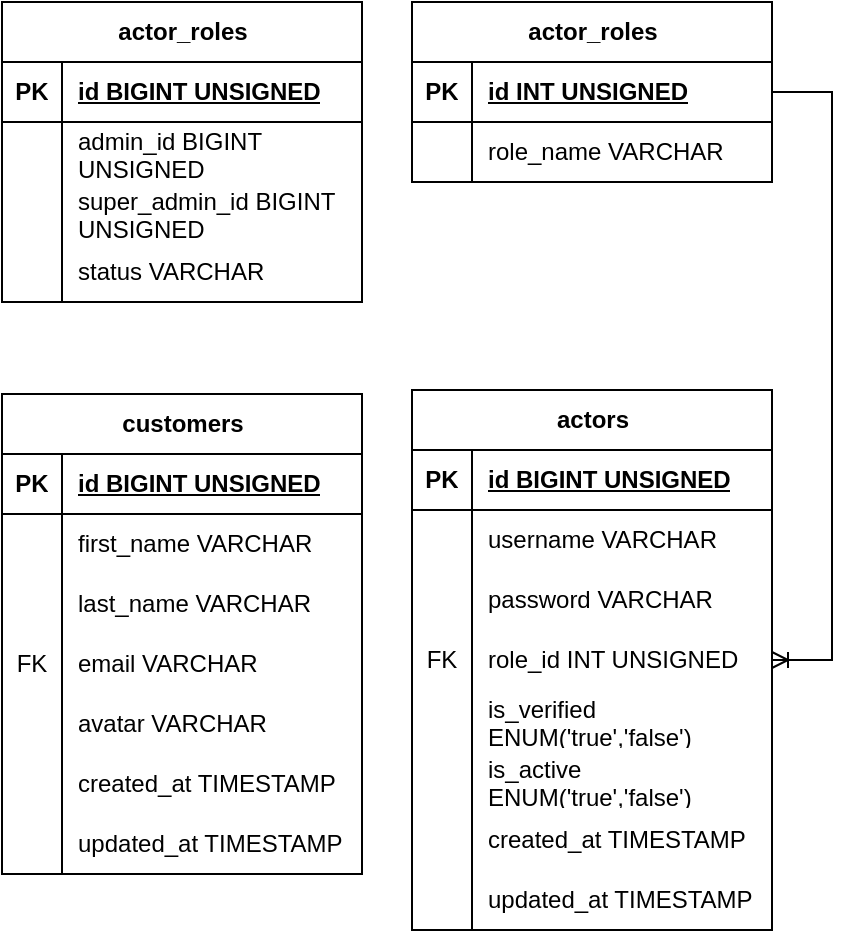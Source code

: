 <mxfile version="21.3.5" type="github">
  <diagram name="Page-1" id="V4yWhU1pe1hN-U1NRyzn">
    <mxGraphModel dx="797" dy="517" grid="0" gridSize="10" guides="1" tooltips="1" connect="1" arrows="1" fold="1" page="1" pageScale="1" pageWidth="3000" pageHeight="3000" math="0" shadow="0">
      <root>
        <mxCell id="0" />
        <mxCell id="1" parent="0" />
        <mxCell id="xwmtXvl_zGYs-dWTBSQw-1" value="actors" style="shape=table;startSize=30;container=1;collapsible=1;childLayout=tableLayout;fixedRows=1;rowLines=0;fontStyle=1;align=center;resizeLast=1;html=1;" vertex="1" parent="1">
          <mxGeometry x="450" y="220" width="180" height="270" as="geometry" />
        </mxCell>
        <mxCell id="xwmtXvl_zGYs-dWTBSQw-2" value="" style="shape=tableRow;horizontal=0;startSize=0;swimlaneHead=0;swimlaneBody=0;fillColor=none;collapsible=0;dropTarget=0;points=[[0,0.5],[1,0.5]];portConstraint=eastwest;top=0;left=0;right=0;bottom=1;" vertex="1" parent="xwmtXvl_zGYs-dWTBSQw-1">
          <mxGeometry y="30" width="180" height="30" as="geometry" />
        </mxCell>
        <mxCell id="xwmtXvl_zGYs-dWTBSQw-3" value="PK" style="shape=partialRectangle;connectable=0;fillColor=none;top=0;left=0;bottom=0;right=0;fontStyle=1;overflow=hidden;whiteSpace=wrap;html=1;" vertex="1" parent="xwmtXvl_zGYs-dWTBSQw-2">
          <mxGeometry width="30" height="30" as="geometry">
            <mxRectangle width="30" height="30" as="alternateBounds" />
          </mxGeometry>
        </mxCell>
        <mxCell id="xwmtXvl_zGYs-dWTBSQw-4" value="id BIGINT UNSIGNED" style="shape=partialRectangle;connectable=0;fillColor=none;top=0;left=0;bottom=0;right=0;align=left;spacingLeft=6;fontStyle=5;overflow=hidden;whiteSpace=wrap;html=1;" vertex="1" parent="xwmtXvl_zGYs-dWTBSQw-2">
          <mxGeometry x="30" width="150" height="30" as="geometry">
            <mxRectangle width="150" height="30" as="alternateBounds" />
          </mxGeometry>
        </mxCell>
        <mxCell id="xwmtXvl_zGYs-dWTBSQw-5" value="" style="shape=tableRow;horizontal=0;startSize=0;swimlaneHead=0;swimlaneBody=0;fillColor=none;collapsible=0;dropTarget=0;points=[[0,0.5],[1,0.5]];portConstraint=eastwest;top=0;left=0;right=0;bottom=0;" vertex="1" parent="xwmtXvl_zGYs-dWTBSQw-1">
          <mxGeometry y="60" width="180" height="30" as="geometry" />
        </mxCell>
        <mxCell id="xwmtXvl_zGYs-dWTBSQw-6" value="" style="shape=partialRectangle;connectable=0;fillColor=none;top=0;left=0;bottom=0;right=0;editable=1;overflow=hidden;whiteSpace=wrap;html=1;" vertex="1" parent="xwmtXvl_zGYs-dWTBSQw-5">
          <mxGeometry width="30" height="30" as="geometry">
            <mxRectangle width="30" height="30" as="alternateBounds" />
          </mxGeometry>
        </mxCell>
        <mxCell id="xwmtXvl_zGYs-dWTBSQw-7" value="username VARCHAR" style="shape=partialRectangle;connectable=0;fillColor=none;top=0;left=0;bottom=0;right=0;align=left;spacingLeft=6;overflow=hidden;whiteSpace=wrap;html=1;" vertex="1" parent="xwmtXvl_zGYs-dWTBSQw-5">
          <mxGeometry x="30" width="150" height="30" as="geometry">
            <mxRectangle width="150" height="30" as="alternateBounds" />
          </mxGeometry>
        </mxCell>
        <mxCell id="xwmtXvl_zGYs-dWTBSQw-8" value="" style="shape=tableRow;horizontal=0;startSize=0;swimlaneHead=0;swimlaneBody=0;fillColor=none;collapsible=0;dropTarget=0;points=[[0,0.5],[1,0.5]];portConstraint=eastwest;top=0;left=0;right=0;bottom=0;" vertex="1" parent="xwmtXvl_zGYs-dWTBSQw-1">
          <mxGeometry y="90" width="180" height="30" as="geometry" />
        </mxCell>
        <mxCell id="xwmtXvl_zGYs-dWTBSQw-9" value="" style="shape=partialRectangle;connectable=0;fillColor=none;top=0;left=0;bottom=0;right=0;editable=1;overflow=hidden;whiteSpace=wrap;html=1;" vertex="1" parent="xwmtXvl_zGYs-dWTBSQw-8">
          <mxGeometry width="30" height="30" as="geometry">
            <mxRectangle width="30" height="30" as="alternateBounds" />
          </mxGeometry>
        </mxCell>
        <mxCell id="xwmtXvl_zGYs-dWTBSQw-10" value="password VARCHAR" style="shape=partialRectangle;connectable=0;fillColor=none;top=0;left=0;bottom=0;right=0;align=left;spacingLeft=6;overflow=hidden;whiteSpace=wrap;html=1;" vertex="1" parent="xwmtXvl_zGYs-dWTBSQw-8">
          <mxGeometry x="30" width="150" height="30" as="geometry">
            <mxRectangle width="150" height="30" as="alternateBounds" />
          </mxGeometry>
        </mxCell>
        <mxCell id="xwmtXvl_zGYs-dWTBSQw-11" value="" style="shape=tableRow;horizontal=0;startSize=0;swimlaneHead=0;swimlaneBody=0;fillColor=none;collapsible=0;dropTarget=0;points=[[0,0.5],[1,0.5]];portConstraint=eastwest;top=0;left=0;right=0;bottom=0;" vertex="1" parent="xwmtXvl_zGYs-dWTBSQw-1">
          <mxGeometry y="120" width="180" height="30" as="geometry" />
        </mxCell>
        <mxCell id="xwmtXvl_zGYs-dWTBSQw-12" value="FK" style="shape=partialRectangle;connectable=0;fillColor=none;top=0;left=0;bottom=0;right=0;editable=1;overflow=hidden;whiteSpace=wrap;html=1;" vertex="1" parent="xwmtXvl_zGYs-dWTBSQw-11">
          <mxGeometry width="30" height="30" as="geometry">
            <mxRectangle width="30" height="30" as="alternateBounds" />
          </mxGeometry>
        </mxCell>
        <mxCell id="xwmtXvl_zGYs-dWTBSQw-13" value="role_id INT UNSIGNED" style="shape=partialRectangle;connectable=0;fillColor=none;top=0;left=0;bottom=0;right=0;align=left;spacingLeft=6;overflow=hidden;whiteSpace=wrap;html=1;" vertex="1" parent="xwmtXvl_zGYs-dWTBSQw-11">
          <mxGeometry x="30" width="150" height="30" as="geometry">
            <mxRectangle width="150" height="30" as="alternateBounds" />
          </mxGeometry>
        </mxCell>
        <mxCell id="xwmtXvl_zGYs-dWTBSQw-14" style="shape=tableRow;horizontal=0;startSize=0;swimlaneHead=0;swimlaneBody=0;fillColor=none;collapsible=0;dropTarget=0;points=[[0,0.5],[1,0.5]];portConstraint=eastwest;top=0;left=0;right=0;bottom=0;" vertex="1" parent="xwmtXvl_zGYs-dWTBSQw-1">
          <mxGeometry y="150" width="180" height="30" as="geometry" />
        </mxCell>
        <mxCell id="xwmtXvl_zGYs-dWTBSQw-15" style="shape=partialRectangle;connectable=0;fillColor=none;top=0;left=0;bottom=0;right=0;editable=1;overflow=hidden;whiteSpace=wrap;html=1;" vertex="1" parent="xwmtXvl_zGYs-dWTBSQw-14">
          <mxGeometry width="30" height="30" as="geometry">
            <mxRectangle width="30" height="30" as="alternateBounds" />
          </mxGeometry>
        </mxCell>
        <mxCell id="xwmtXvl_zGYs-dWTBSQw-16" value="is_verified ENUM(&#39;true&#39;,&#39;false&#39;)" style="shape=partialRectangle;connectable=0;fillColor=none;top=0;left=0;bottom=0;right=0;align=left;spacingLeft=6;overflow=hidden;whiteSpace=wrap;html=1;" vertex="1" parent="xwmtXvl_zGYs-dWTBSQw-14">
          <mxGeometry x="30" width="150" height="30" as="geometry">
            <mxRectangle width="150" height="30" as="alternateBounds" />
          </mxGeometry>
        </mxCell>
        <mxCell id="xwmtXvl_zGYs-dWTBSQw-17" style="shape=tableRow;horizontal=0;startSize=0;swimlaneHead=0;swimlaneBody=0;fillColor=none;collapsible=0;dropTarget=0;points=[[0,0.5],[1,0.5]];portConstraint=eastwest;top=0;left=0;right=0;bottom=0;" vertex="1" parent="xwmtXvl_zGYs-dWTBSQw-1">
          <mxGeometry y="180" width="180" height="30" as="geometry" />
        </mxCell>
        <mxCell id="xwmtXvl_zGYs-dWTBSQw-18" style="shape=partialRectangle;connectable=0;fillColor=none;top=0;left=0;bottom=0;right=0;editable=1;overflow=hidden;whiteSpace=wrap;html=1;" vertex="1" parent="xwmtXvl_zGYs-dWTBSQw-17">
          <mxGeometry width="30" height="30" as="geometry">
            <mxRectangle width="30" height="30" as="alternateBounds" />
          </mxGeometry>
        </mxCell>
        <mxCell id="xwmtXvl_zGYs-dWTBSQw-19" value="is_active ENUM(&#39;true&#39;,&#39;false&#39;)" style="shape=partialRectangle;connectable=0;fillColor=none;top=0;left=0;bottom=0;right=0;align=left;spacingLeft=6;overflow=hidden;whiteSpace=wrap;html=1;" vertex="1" parent="xwmtXvl_zGYs-dWTBSQw-17">
          <mxGeometry x="30" width="150" height="30" as="geometry">
            <mxRectangle width="150" height="30" as="alternateBounds" />
          </mxGeometry>
        </mxCell>
        <mxCell id="xwmtXvl_zGYs-dWTBSQw-20" style="shape=tableRow;horizontal=0;startSize=0;swimlaneHead=0;swimlaneBody=0;fillColor=none;collapsible=0;dropTarget=0;points=[[0,0.5],[1,0.5]];portConstraint=eastwest;top=0;left=0;right=0;bottom=0;" vertex="1" parent="xwmtXvl_zGYs-dWTBSQw-1">
          <mxGeometry y="210" width="180" height="30" as="geometry" />
        </mxCell>
        <mxCell id="xwmtXvl_zGYs-dWTBSQw-21" style="shape=partialRectangle;connectable=0;fillColor=none;top=0;left=0;bottom=0;right=0;editable=1;overflow=hidden;whiteSpace=wrap;html=1;" vertex="1" parent="xwmtXvl_zGYs-dWTBSQw-20">
          <mxGeometry width="30" height="30" as="geometry">
            <mxRectangle width="30" height="30" as="alternateBounds" />
          </mxGeometry>
        </mxCell>
        <mxCell id="xwmtXvl_zGYs-dWTBSQw-22" value="created_at TIMESTAMP" style="shape=partialRectangle;connectable=0;fillColor=none;top=0;left=0;bottom=0;right=0;align=left;spacingLeft=6;overflow=hidden;whiteSpace=wrap;html=1;" vertex="1" parent="xwmtXvl_zGYs-dWTBSQw-20">
          <mxGeometry x="30" width="150" height="30" as="geometry">
            <mxRectangle width="150" height="30" as="alternateBounds" />
          </mxGeometry>
        </mxCell>
        <mxCell id="xwmtXvl_zGYs-dWTBSQw-23" style="shape=tableRow;horizontal=0;startSize=0;swimlaneHead=0;swimlaneBody=0;fillColor=none;collapsible=0;dropTarget=0;points=[[0,0.5],[1,0.5]];portConstraint=eastwest;top=0;left=0;right=0;bottom=0;" vertex="1" parent="xwmtXvl_zGYs-dWTBSQw-1">
          <mxGeometry y="240" width="180" height="30" as="geometry" />
        </mxCell>
        <mxCell id="xwmtXvl_zGYs-dWTBSQw-24" style="shape=partialRectangle;connectable=0;fillColor=none;top=0;left=0;bottom=0;right=0;editable=1;overflow=hidden;whiteSpace=wrap;html=1;" vertex="1" parent="xwmtXvl_zGYs-dWTBSQw-23">
          <mxGeometry width="30" height="30" as="geometry">
            <mxRectangle width="30" height="30" as="alternateBounds" />
          </mxGeometry>
        </mxCell>
        <mxCell id="xwmtXvl_zGYs-dWTBSQw-25" value="updated_at TIMESTAMP" style="shape=partialRectangle;connectable=0;fillColor=none;top=0;left=0;bottom=0;right=0;align=left;spacingLeft=6;overflow=hidden;whiteSpace=wrap;html=1;" vertex="1" parent="xwmtXvl_zGYs-dWTBSQw-23">
          <mxGeometry x="30" width="150" height="30" as="geometry">
            <mxRectangle width="150" height="30" as="alternateBounds" />
          </mxGeometry>
        </mxCell>
        <mxCell id="xwmtXvl_zGYs-dWTBSQw-26" value="customers" style="shape=table;startSize=30;container=1;collapsible=1;childLayout=tableLayout;fixedRows=1;rowLines=0;fontStyle=1;align=center;resizeLast=1;html=1;" vertex="1" parent="1">
          <mxGeometry x="245" y="222" width="180" height="240" as="geometry" />
        </mxCell>
        <mxCell id="xwmtXvl_zGYs-dWTBSQw-27" value="" style="shape=tableRow;horizontal=0;startSize=0;swimlaneHead=0;swimlaneBody=0;fillColor=none;collapsible=0;dropTarget=0;points=[[0,0.5],[1,0.5]];portConstraint=eastwest;top=0;left=0;right=0;bottom=1;" vertex="1" parent="xwmtXvl_zGYs-dWTBSQw-26">
          <mxGeometry y="30" width="180" height="30" as="geometry" />
        </mxCell>
        <mxCell id="xwmtXvl_zGYs-dWTBSQw-28" value="PK" style="shape=partialRectangle;connectable=0;fillColor=none;top=0;left=0;bottom=0;right=0;fontStyle=1;overflow=hidden;whiteSpace=wrap;html=1;" vertex="1" parent="xwmtXvl_zGYs-dWTBSQw-27">
          <mxGeometry width="30" height="30" as="geometry">
            <mxRectangle width="30" height="30" as="alternateBounds" />
          </mxGeometry>
        </mxCell>
        <mxCell id="xwmtXvl_zGYs-dWTBSQw-29" value="id BIGINT UNSIGNED" style="shape=partialRectangle;connectable=0;fillColor=none;top=0;left=0;bottom=0;right=0;align=left;spacingLeft=6;fontStyle=5;overflow=hidden;whiteSpace=wrap;html=1;" vertex="1" parent="xwmtXvl_zGYs-dWTBSQw-27">
          <mxGeometry x="30" width="150" height="30" as="geometry">
            <mxRectangle width="150" height="30" as="alternateBounds" />
          </mxGeometry>
        </mxCell>
        <mxCell id="xwmtXvl_zGYs-dWTBSQw-30" value="" style="shape=tableRow;horizontal=0;startSize=0;swimlaneHead=0;swimlaneBody=0;fillColor=none;collapsible=0;dropTarget=0;points=[[0,0.5],[1,0.5]];portConstraint=eastwest;top=0;left=0;right=0;bottom=0;" vertex="1" parent="xwmtXvl_zGYs-dWTBSQw-26">
          <mxGeometry y="60" width="180" height="30" as="geometry" />
        </mxCell>
        <mxCell id="xwmtXvl_zGYs-dWTBSQw-31" value="" style="shape=partialRectangle;connectable=0;fillColor=none;top=0;left=0;bottom=0;right=0;editable=1;overflow=hidden;whiteSpace=wrap;html=1;" vertex="1" parent="xwmtXvl_zGYs-dWTBSQw-30">
          <mxGeometry width="30" height="30" as="geometry">
            <mxRectangle width="30" height="30" as="alternateBounds" />
          </mxGeometry>
        </mxCell>
        <mxCell id="xwmtXvl_zGYs-dWTBSQw-32" value="first_name VARCHAR" style="shape=partialRectangle;connectable=0;fillColor=none;top=0;left=0;bottom=0;right=0;align=left;spacingLeft=6;overflow=hidden;whiteSpace=wrap;html=1;" vertex="1" parent="xwmtXvl_zGYs-dWTBSQw-30">
          <mxGeometry x="30" width="150" height="30" as="geometry">
            <mxRectangle width="150" height="30" as="alternateBounds" />
          </mxGeometry>
        </mxCell>
        <mxCell id="xwmtXvl_zGYs-dWTBSQw-33" value="" style="shape=tableRow;horizontal=0;startSize=0;swimlaneHead=0;swimlaneBody=0;fillColor=none;collapsible=0;dropTarget=0;points=[[0,0.5],[1,0.5]];portConstraint=eastwest;top=0;left=0;right=0;bottom=0;" vertex="1" parent="xwmtXvl_zGYs-dWTBSQw-26">
          <mxGeometry y="90" width="180" height="30" as="geometry" />
        </mxCell>
        <mxCell id="xwmtXvl_zGYs-dWTBSQw-34" value="" style="shape=partialRectangle;connectable=0;fillColor=none;top=0;left=0;bottom=0;right=0;editable=1;overflow=hidden;whiteSpace=wrap;html=1;" vertex="1" parent="xwmtXvl_zGYs-dWTBSQw-33">
          <mxGeometry width="30" height="30" as="geometry">
            <mxRectangle width="30" height="30" as="alternateBounds" />
          </mxGeometry>
        </mxCell>
        <mxCell id="xwmtXvl_zGYs-dWTBSQw-35" value="last_name VARCHAR" style="shape=partialRectangle;connectable=0;fillColor=none;top=0;left=0;bottom=0;right=0;align=left;spacingLeft=6;overflow=hidden;whiteSpace=wrap;html=1;" vertex="1" parent="xwmtXvl_zGYs-dWTBSQw-33">
          <mxGeometry x="30" width="150" height="30" as="geometry">
            <mxRectangle width="150" height="30" as="alternateBounds" />
          </mxGeometry>
        </mxCell>
        <mxCell id="xwmtXvl_zGYs-dWTBSQw-36" value="" style="shape=tableRow;horizontal=0;startSize=0;swimlaneHead=0;swimlaneBody=0;fillColor=none;collapsible=0;dropTarget=0;points=[[0,0.5],[1,0.5]];portConstraint=eastwest;top=0;left=0;right=0;bottom=0;" vertex="1" parent="xwmtXvl_zGYs-dWTBSQw-26">
          <mxGeometry y="120" width="180" height="30" as="geometry" />
        </mxCell>
        <mxCell id="xwmtXvl_zGYs-dWTBSQw-37" value="FK" style="shape=partialRectangle;connectable=0;fillColor=none;top=0;left=0;bottom=0;right=0;editable=1;overflow=hidden;whiteSpace=wrap;html=1;" vertex="1" parent="xwmtXvl_zGYs-dWTBSQw-36">
          <mxGeometry width="30" height="30" as="geometry">
            <mxRectangle width="30" height="30" as="alternateBounds" />
          </mxGeometry>
        </mxCell>
        <mxCell id="xwmtXvl_zGYs-dWTBSQw-38" value="email VARCHAR" style="shape=partialRectangle;connectable=0;fillColor=none;top=0;left=0;bottom=0;right=0;align=left;spacingLeft=6;overflow=hidden;whiteSpace=wrap;html=1;" vertex="1" parent="xwmtXvl_zGYs-dWTBSQw-36">
          <mxGeometry x="30" width="150" height="30" as="geometry">
            <mxRectangle width="150" height="30" as="alternateBounds" />
          </mxGeometry>
        </mxCell>
        <mxCell id="xwmtXvl_zGYs-dWTBSQw-39" style="shape=tableRow;horizontal=0;startSize=0;swimlaneHead=0;swimlaneBody=0;fillColor=none;collapsible=0;dropTarget=0;points=[[0,0.5],[1,0.5]];portConstraint=eastwest;top=0;left=0;right=0;bottom=0;" vertex="1" parent="xwmtXvl_zGYs-dWTBSQw-26">
          <mxGeometry y="150" width="180" height="30" as="geometry" />
        </mxCell>
        <mxCell id="xwmtXvl_zGYs-dWTBSQw-40" style="shape=partialRectangle;connectable=0;fillColor=none;top=0;left=0;bottom=0;right=0;editable=1;overflow=hidden;whiteSpace=wrap;html=1;" vertex="1" parent="xwmtXvl_zGYs-dWTBSQw-39">
          <mxGeometry width="30" height="30" as="geometry">
            <mxRectangle width="30" height="30" as="alternateBounds" />
          </mxGeometry>
        </mxCell>
        <mxCell id="xwmtXvl_zGYs-dWTBSQw-41" value="avatar VARCHAR" style="shape=partialRectangle;connectable=0;fillColor=none;top=0;left=0;bottom=0;right=0;align=left;spacingLeft=6;overflow=hidden;whiteSpace=wrap;html=1;" vertex="1" parent="xwmtXvl_zGYs-dWTBSQw-39">
          <mxGeometry x="30" width="150" height="30" as="geometry">
            <mxRectangle width="150" height="30" as="alternateBounds" />
          </mxGeometry>
        </mxCell>
        <mxCell id="xwmtXvl_zGYs-dWTBSQw-45" style="shape=tableRow;horizontal=0;startSize=0;swimlaneHead=0;swimlaneBody=0;fillColor=none;collapsible=0;dropTarget=0;points=[[0,0.5],[1,0.5]];portConstraint=eastwest;top=0;left=0;right=0;bottom=0;" vertex="1" parent="xwmtXvl_zGYs-dWTBSQw-26">
          <mxGeometry y="180" width="180" height="30" as="geometry" />
        </mxCell>
        <mxCell id="xwmtXvl_zGYs-dWTBSQw-46" style="shape=partialRectangle;connectable=0;fillColor=none;top=0;left=0;bottom=0;right=0;editable=1;overflow=hidden;whiteSpace=wrap;html=1;" vertex="1" parent="xwmtXvl_zGYs-dWTBSQw-45">
          <mxGeometry width="30" height="30" as="geometry">
            <mxRectangle width="30" height="30" as="alternateBounds" />
          </mxGeometry>
        </mxCell>
        <mxCell id="xwmtXvl_zGYs-dWTBSQw-47" value="created_at TIMESTAMP" style="shape=partialRectangle;connectable=0;fillColor=none;top=0;left=0;bottom=0;right=0;align=left;spacingLeft=6;overflow=hidden;whiteSpace=wrap;html=1;" vertex="1" parent="xwmtXvl_zGYs-dWTBSQw-45">
          <mxGeometry x="30" width="150" height="30" as="geometry">
            <mxRectangle width="150" height="30" as="alternateBounds" />
          </mxGeometry>
        </mxCell>
        <mxCell id="xwmtXvl_zGYs-dWTBSQw-48" style="shape=tableRow;horizontal=0;startSize=0;swimlaneHead=0;swimlaneBody=0;fillColor=none;collapsible=0;dropTarget=0;points=[[0,0.5],[1,0.5]];portConstraint=eastwest;top=0;left=0;right=0;bottom=0;" vertex="1" parent="xwmtXvl_zGYs-dWTBSQw-26">
          <mxGeometry y="210" width="180" height="30" as="geometry" />
        </mxCell>
        <mxCell id="xwmtXvl_zGYs-dWTBSQw-49" style="shape=partialRectangle;connectable=0;fillColor=none;top=0;left=0;bottom=0;right=0;editable=1;overflow=hidden;whiteSpace=wrap;html=1;" vertex="1" parent="xwmtXvl_zGYs-dWTBSQw-48">
          <mxGeometry width="30" height="30" as="geometry">
            <mxRectangle width="30" height="30" as="alternateBounds" />
          </mxGeometry>
        </mxCell>
        <mxCell id="xwmtXvl_zGYs-dWTBSQw-50" value="updated_at TIMESTAMP" style="shape=partialRectangle;connectable=0;fillColor=none;top=0;left=0;bottom=0;right=0;align=left;spacingLeft=6;overflow=hidden;whiteSpace=wrap;html=1;" vertex="1" parent="xwmtXvl_zGYs-dWTBSQw-48">
          <mxGeometry x="30" width="150" height="30" as="geometry">
            <mxRectangle width="150" height="30" as="alternateBounds" />
          </mxGeometry>
        </mxCell>
        <mxCell id="xwmtXvl_zGYs-dWTBSQw-51" value="actor_roles" style="shape=table;startSize=30;container=1;collapsible=1;childLayout=tableLayout;fixedRows=1;rowLines=0;fontStyle=1;align=center;resizeLast=1;html=1;" vertex="1" parent="1">
          <mxGeometry x="450" y="26" width="180" height="90" as="geometry" />
        </mxCell>
        <mxCell id="xwmtXvl_zGYs-dWTBSQw-52" value="" style="shape=tableRow;horizontal=0;startSize=0;swimlaneHead=0;swimlaneBody=0;fillColor=none;collapsible=0;dropTarget=0;points=[[0,0.5],[1,0.5]];portConstraint=eastwest;top=0;left=0;right=0;bottom=1;" vertex="1" parent="xwmtXvl_zGYs-dWTBSQw-51">
          <mxGeometry y="30" width="180" height="30" as="geometry" />
        </mxCell>
        <mxCell id="xwmtXvl_zGYs-dWTBSQw-53" value="PK" style="shape=partialRectangle;connectable=0;fillColor=none;top=0;left=0;bottom=0;right=0;fontStyle=1;overflow=hidden;whiteSpace=wrap;html=1;" vertex="1" parent="xwmtXvl_zGYs-dWTBSQw-52">
          <mxGeometry width="30" height="30" as="geometry">
            <mxRectangle width="30" height="30" as="alternateBounds" />
          </mxGeometry>
        </mxCell>
        <mxCell id="xwmtXvl_zGYs-dWTBSQw-54" value="id INT UNSIGNED" style="shape=partialRectangle;connectable=0;fillColor=none;top=0;left=0;bottom=0;right=0;align=left;spacingLeft=6;fontStyle=5;overflow=hidden;whiteSpace=wrap;html=1;" vertex="1" parent="xwmtXvl_zGYs-dWTBSQw-52">
          <mxGeometry x="30" width="150" height="30" as="geometry">
            <mxRectangle width="150" height="30" as="alternateBounds" />
          </mxGeometry>
        </mxCell>
        <mxCell id="xwmtXvl_zGYs-dWTBSQw-55" value="" style="shape=tableRow;horizontal=0;startSize=0;swimlaneHead=0;swimlaneBody=0;fillColor=none;collapsible=0;dropTarget=0;points=[[0,0.5],[1,0.5]];portConstraint=eastwest;top=0;left=0;right=0;bottom=0;" vertex="1" parent="xwmtXvl_zGYs-dWTBSQw-51">
          <mxGeometry y="60" width="180" height="30" as="geometry" />
        </mxCell>
        <mxCell id="xwmtXvl_zGYs-dWTBSQw-56" value="" style="shape=partialRectangle;connectable=0;fillColor=none;top=0;left=0;bottom=0;right=0;editable=1;overflow=hidden;whiteSpace=wrap;html=1;" vertex="1" parent="xwmtXvl_zGYs-dWTBSQw-55">
          <mxGeometry width="30" height="30" as="geometry">
            <mxRectangle width="30" height="30" as="alternateBounds" />
          </mxGeometry>
        </mxCell>
        <mxCell id="xwmtXvl_zGYs-dWTBSQw-57" value="role_name VARCHAR" style="shape=partialRectangle;connectable=0;fillColor=none;top=0;left=0;bottom=0;right=0;align=left;spacingLeft=6;overflow=hidden;whiteSpace=wrap;html=1;" vertex="1" parent="xwmtXvl_zGYs-dWTBSQw-55">
          <mxGeometry x="30" width="150" height="30" as="geometry">
            <mxRectangle width="150" height="30" as="alternateBounds" />
          </mxGeometry>
        </mxCell>
        <mxCell id="xwmtXvl_zGYs-dWTBSQw-64" value="actor_roles" style="shape=table;startSize=30;container=1;collapsible=1;childLayout=tableLayout;fixedRows=1;rowLines=0;fontStyle=1;align=center;resizeLast=1;html=1;" vertex="1" parent="1">
          <mxGeometry x="245" y="26" width="180" height="150" as="geometry" />
        </mxCell>
        <mxCell id="xwmtXvl_zGYs-dWTBSQw-65" value="" style="shape=tableRow;horizontal=0;startSize=0;swimlaneHead=0;swimlaneBody=0;fillColor=none;collapsible=0;dropTarget=0;points=[[0,0.5],[1,0.5]];portConstraint=eastwest;top=0;left=0;right=0;bottom=1;" vertex="1" parent="xwmtXvl_zGYs-dWTBSQw-64">
          <mxGeometry y="30" width="180" height="30" as="geometry" />
        </mxCell>
        <mxCell id="xwmtXvl_zGYs-dWTBSQw-66" value="PK" style="shape=partialRectangle;connectable=0;fillColor=none;top=0;left=0;bottom=0;right=0;fontStyle=1;overflow=hidden;whiteSpace=wrap;html=1;" vertex="1" parent="xwmtXvl_zGYs-dWTBSQw-65">
          <mxGeometry width="30" height="30" as="geometry">
            <mxRectangle width="30" height="30" as="alternateBounds" />
          </mxGeometry>
        </mxCell>
        <mxCell id="xwmtXvl_zGYs-dWTBSQw-67" value="id BIGINT UNSIGNED" style="shape=partialRectangle;connectable=0;fillColor=none;top=0;left=0;bottom=0;right=0;align=left;spacingLeft=6;fontStyle=5;overflow=hidden;whiteSpace=wrap;html=1;" vertex="1" parent="xwmtXvl_zGYs-dWTBSQw-65">
          <mxGeometry x="30" width="150" height="30" as="geometry">
            <mxRectangle width="150" height="30" as="alternateBounds" />
          </mxGeometry>
        </mxCell>
        <mxCell id="xwmtXvl_zGYs-dWTBSQw-68" value="" style="shape=tableRow;horizontal=0;startSize=0;swimlaneHead=0;swimlaneBody=0;fillColor=none;collapsible=0;dropTarget=0;points=[[0,0.5],[1,0.5]];portConstraint=eastwest;top=0;left=0;right=0;bottom=0;" vertex="1" parent="xwmtXvl_zGYs-dWTBSQw-64">
          <mxGeometry y="60" width="180" height="30" as="geometry" />
        </mxCell>
        <mxCell id="xwmtXvl_zGYs-dWTBSQw-69" value="" style="shape=partialRectangle;connectable=0;fillColor=none;top=0;left=0;bottom=0;right=0;editable=1;overflow=hidden;whiteSpace=wrap;html=1;" vertex="1" parent="xwmtXvl_zGYs-dWTBSQw-68">
          <mxGeometry width="30" height="30" as="geometry">
            <mxRectangle width="30" height="30" as="alternateBounds" />
          </mxGeometry>
        </mxCell>
        <mxCell id="xwmtXvl_zGYs-dWTBSQw-70" value="admin_id BIGINT UNSIGNED" style="shape=partialRectangle;connectable=0;fillColor=none;top=0;left=0;bottom=0;right=0;align=left;spacingLeft=6;overflow=hidden;whiteSpace=wrap;html=1;" vertex="1" parent="xwmtXvl_zGYs-dWTBSQw-68">
          <mxGeometry x="30" width="150" height="30" as="geometry">
            <mxRectangle width="150" height="30" as="alternateBounds" />
          </mxGeometry>
        </mxCell>
        <mxCell id="xwmtXvl_zGYs-dWTBSQw-74" style="shape=tableRow;horizontal=0;startSize=0;swimlaneHead=0;swimlaneBody=0;fillColor=none;collapsible=0;dropTarget=0;points=[[0,0.5],[1,0.5]];portConstraint=eastwest;top=0;left=0;right=0;bottom=0;" vertex="1" parent="xwmtXvl_zGYs-dWTBSQw-64">
          <mxGeometry y="90" width="180" height="30" as="geometry" />
        </mxCell>
        <mxCell id="xwmtXvl_zGYs-dWTBSQw-75" style="shape=partialRectangle;connectable=0;fillColor=none;top=0;left=0;bottom=0;right=0;editable=1;overflow=hidden;whiteSpace=wrap;html=1;" vertex="1" parent="xwmtXvl_zGYs-dWTBSQw-74">
          <mxGeometry width="30" height="30" as="geometry">
            <mxRectangle width="30" height="30" as="alternateBounds" />
          </mxGeometry>
        </mxCell>
        <mxCell id="xwmtXvl_zGYs-dWTBSQw-76" value="super_admin_id BIGINT UNSIGNED" style="shape=partialRectangle;connectable=0;fillColor=none;top=0;left=0;bottom=0;right=0;align=left;spacingLeft=6;overflow=hidden;whiteSpace=wrap;html=1;" vertex="1" parent="xwmtXvl_zGYs-dWTBSQw-74">
          <mxGeometry x="30" width="150" height="30" as="geometry">
            <mxRectangle width="150" height="30" as="alternateBounds" />
          </mxGeometry>
        </mxCell>
        <mxCell id="xwmtXvl_zGYs-dWTBSQw-71" style="shape=tableRow;horizontal=0;startSize=0;swimlaneHead=0;swimlaneBody=0;fillColor=none;collapsible=0;dropTarget=0;points=[[0,0.5],[1,0.5]];portConstraint=eastwest;top=0;left=0;right=0;bottom=0;" vertex="1" parent="xwmtXvl_zGYs-dWTBSQw-64">
          <mxGeometry y="120" width="180" height="30" as="geometry" />
        </mxCell>
        <mxCell id="xwmtXvl_zGYs-dWTBSQw-72" style="shape=partialRectangle;connectable=0;fillColor=none;top=0;left=0;bottom=0;right=0;editable=1;overflow=hidden;whiteSpace=wrap;html=1;" vertex="1" parent="xwmtXvl_zGYs-dWTBSQw-71">
          <mxGeometry width="30" height="30" as="geometry">
            <mxRectangle width="30" height="30" as="alternateBounds" />
          </mxGeometry>
        </mxCell>
        <mxCell id="xwmtXvl_zGYs-dWTBSQw-73" value="status VARCHAR" style="shape=partialRectangle;connectable=0;fillColor=none;top=0;left=0;bottom=0;right=0;align=left;spacingLeft=6;overflow=hidden;whiteSpace=wrap;html=1;" vertex="1" parent="xwmtXvl_zGYs-dWTBSQw-71">
          <mxGeometry x="30" width="150" height="30" as="geometry">
            <mxRectangle width="150" height="30" as="alternateBounds" />
          </mxGeometry>
        </mxCell>
        <mxCell id="xwmtXvl_zGYs-dWTBSQw-77" value="" style="edgeStyle=entityRelationEdgeStyle;fontSize=12;html=1;endArrow=ERoneToMany;rounded=0;" edge="1" parent="1" source="xwmtXvl_zGYs-dWTBSQw-52" target="xwmtXvl_zGYs-dWTBSQw-11">
          <mxGeometry width="100" height="100" relative="1" as="geometry">
            <mxPoint x="695" y="325" as="sourcePoint" />
            <mxPoint x="611" y="350" as="targetPoint" />
          </mxGeometry>
        </mxCell>
      </root>
    </mxGraphModel>
  </diagram>
</mxfile>
